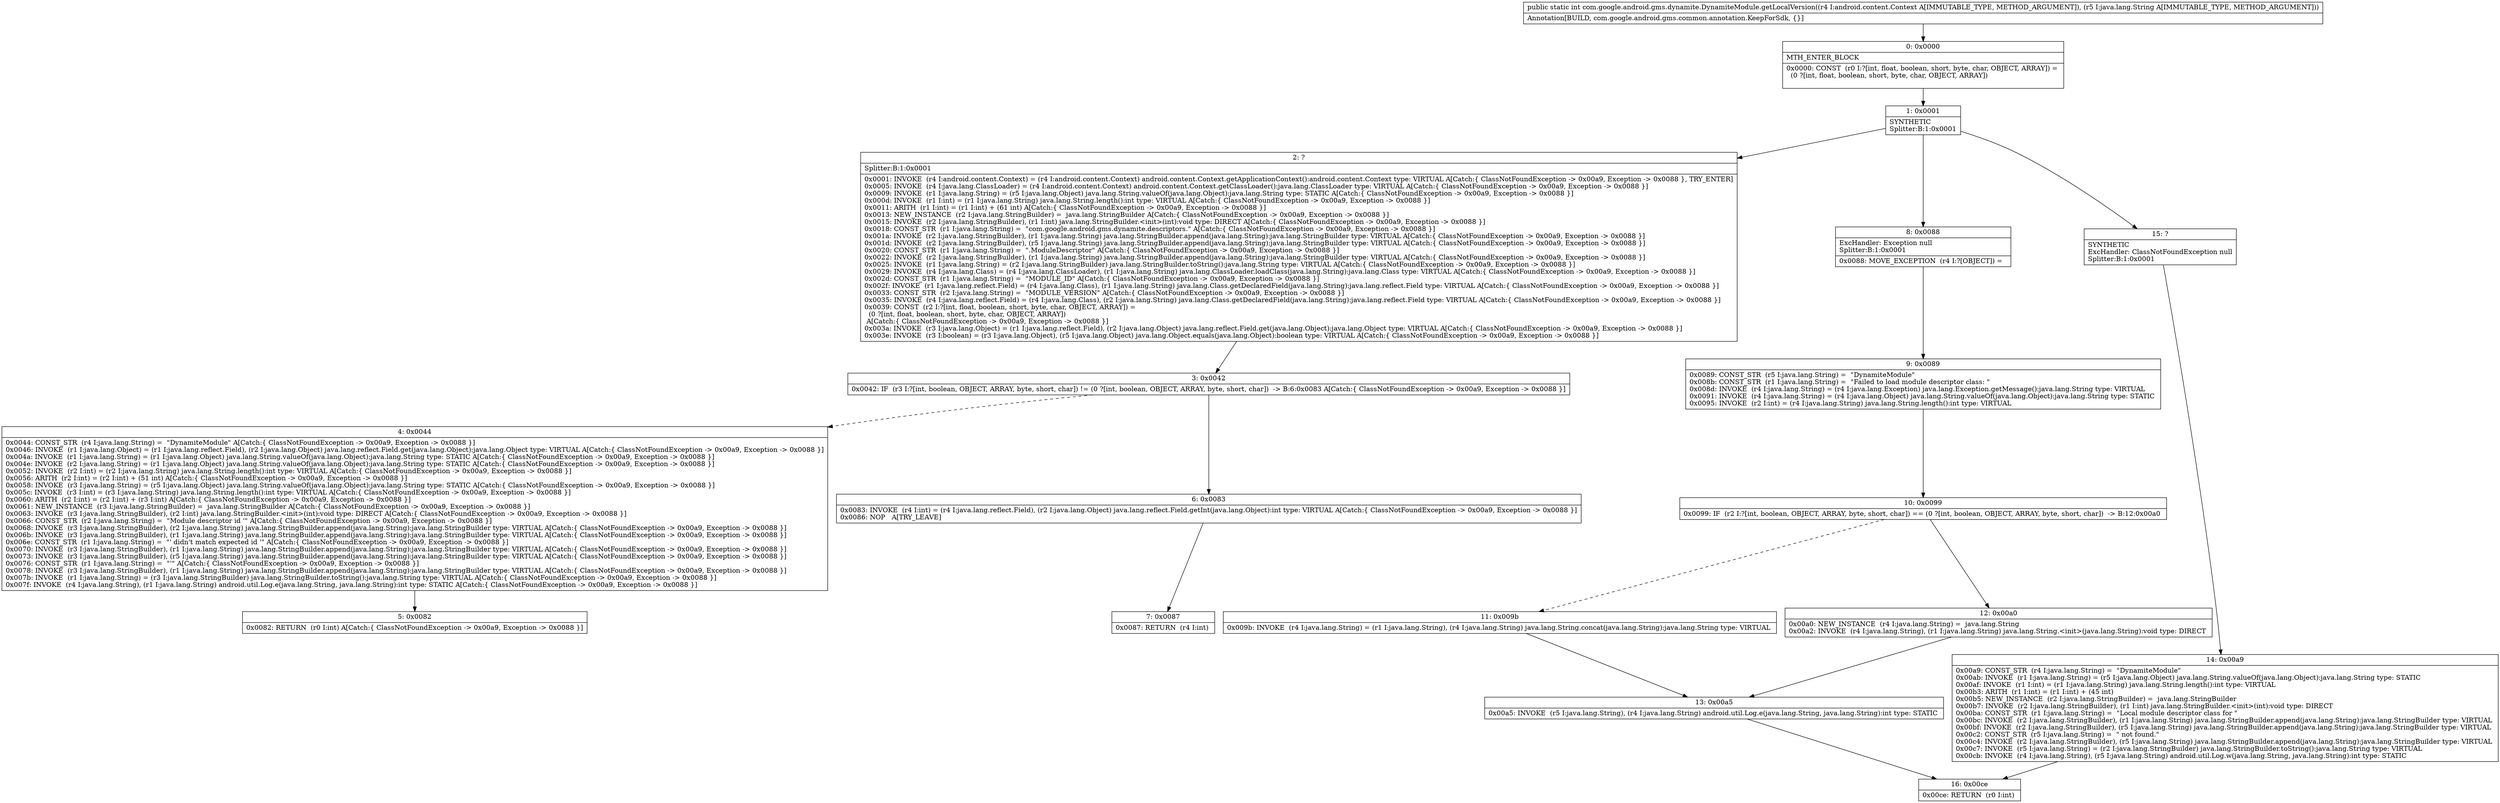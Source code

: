 digraph "CFG forcom.google.android.gms.dynamite.DynamiteModule.getLocalVersion(Landroid\/content\/Context;Ljava\/lang\/String;)I" {
Node_0 [shape=record,label="{0\:\ 0x0000|MTH_ENTER_BLOCK\l|0x0000: CONST  (r0 I:?[int, float, boolean, short, byte, char, OBJECT, ARRAY]) = \l  (0 ?[int, float, boolean, short, byte, char, OBJECT, ARRAY])\l \l}"];
Node_1 [shape=record,label="{1\:\ 0x0001|SYNTHETIC\lSplitter:B:1:0x0001\l}"];
Node_2 [shape=record,label="{2\:\ ?|Splitter:B:1:0x0001\l|0x0001: INVOKE  (r4 I:android.content.Context) = (r4 I:android.content.Context) android.content.Context.getApplicationContext():android.content.Context type: VIRTUAL A[Catch:\{ ClassNotFoundException \-\> 0x00a9, Exception \-\> 0x0088 \}, TRY_ENTER]\l0x0005: INVOKE  (r4 I:java.lang.ClassLoader) = (r4 I:android.content.Context) android.content.Context.getClassLoader():java.lang.ClassLoader type: VIRTUAL A[Catch:\{ ClassNotFoundException \-\> 0x00a9, Exception \-\> 0x0088 \}]\l0x0009: INVOKE  (r1 I:java.lang.String) = (r5 I:java.lang.Object) java.lang.String.valueOf(java.lang.Object):java.lang.String type: STATIC A[Catch:\{ ClassNotFoundException \-\> 0x00a9, Exception \-\> 0x0088 \}]\l0x000d: INVOKE  (r1 I:int) = (r1 I:java.lang.String) java.lang.String.length():int type: VIRTUAL A[Catch:\{ ClassNotFoundException \-\> 0x00a9, Exception \-\> 0x0088 \}]\l0x0011: ARITH  (r1 I:int) = (r1 I:int) + (61 int) A[Catch:\{ ClassNotFoundException \-\> 0x00a9, Exception \-\> 0x0088 \}]\l0x0013: NEW_INSTANCE  (r2 I:java.lang.StringBuilder) =  java.lang.StringBuilder A[Catch:\{ ClassNotFoundException \-\> 0x00a9, Exception \-\> 0x0088 \}]\l0x0015: INVOKE  (r2 I:java.lang.StringBuilder), (r1 I:int) java.lang.StringBuilder.\<init\>(int):void type: DIRECT A[Catch:\{ ClassNotFoundException \-\> 0x00a9, Exception \-\> 0x0088 \}]\l0x0018: CONST_STR  (r1 I:java.lang.String) =  \"com.google.android.gms.dynamite.descriptors.\" A[Catch:\{ ClassNotFoundException \-\> 0x00a9, Exception \-\> 0x0088 \}]\l0x001a: INVOKE  (r2 I:java.lang.StringBuilder), (r1 I:java.lang.String) java.lang.StringBuilder.append(java.lang.String):java.lang.StringBuilder type: VIRTUAL A[Catch:\{ ClassNotFoundException \-\> 0x00a9, Exception \-\> 0x0088 \}]\l0x001d: INVOKE  (r2 I:java.lang.StringBuilder), (r5 I:java.lang.String) java.lang.StringBuilder.append(java.lang.String):java.lang.StringBuilder type: VIRTUAL A[Catch:\{ ClassNotFoundException \-\> 0x00a9, Exception \-\> 0x0088 \}]\l0x0020: CONST_STR  (r1 I:java.lang.String) =  \".ModuleDescriptor\" A[Catch:\{ ClassNotFoundException \-\> 0x00a9, Exception \-\> 0x0088 \}]\l0x0022: INVOKE  (r2 I:java.lang.StringBuilder), (r1 I:java.lang.String) java.lang.StringBuilder.append(java.lang.String):java.lang.StringBuilder type: VIRTUAL A[Catch:\{ ClassNotFoundException \-\> 0x00a9, Exception \-\> 0x0088 \}]\l0x0025: INVOKE  (r1 I:java.lang.String) = (r2 I:java.lang.StringBuilder) java.lang.StringBuilder.toString():java.lang.String type: VIRTUAL A[Catch:\{ ClassNotFoundException \-\> 0x00a9, Exception \-\> 0x0088 \}]\l0x0029: INVOKE  (r4 I:java.lang.Class) = (r4 I:java.lang.ClassLoader), (r1 I:java.lang.String) java.lang.ClassLoader.loadClass(java.lang.String):java.lang.Class type: VIRTUAL A[Catch:\{ ClassNotFoundException \-\> 0x00a9, Exception \-\> 0x0088 \}]\l0x002d: CONST_STR  (r1 I:java.lang.String) =  \"MODULE_ID\" A[Catch:\{ ClassNotFoundException \-\> 0x00a9, Exception \-\> 0x0088 \}]\l0x002f: INVOKE  (r1 I:java.lang.reflect.Field) = (r4 I:java.lang.Class), (r1 I:java.lang.String) java.lang.Class.getDeclaredField(java.lang.String):java.lang.reflect.Field type: VIRTUAL A[Catch:\{ ClassNotFoundException \-\> 0x00a9, Exception \-\> 0x0088 \}]\l0x0033: CONST_STR  (r2 I:java.lang.String) =  \"MODULE_VERSION\" A[Catch:\{ ClassNotFoundException \-\> 0x00a9, Exception \-\> 0x0088 \}]\l0x0035: INVOKE  (r4 I:java.lang.reflect.Field) = (r4 I:java.lang.Class), (r2 I:java.lang.String) java.lang.Class.getDeclaredField(java.lang.String):java.lang.reflect.Field type: VIRTUAL A[Catch:\{ ClassNotFoundException \-\> 0x00a9, Exception \-\> 0x0088 \}]\l0x0039: CONST  (r2 I:?[int, float, boolean, short, byte, char, OBJECT, ARRAY]) = \l  (0 ?[int, float, boolean, short, byte, char, OBJECT, ARRAY])\l A[Catch:\{ ClassNotFoundException \-\> 0x00a9, Exception \-\> 0x0088 \}]\l0x003a: INVOKE  (r3 I:java.lang.Object) = (r1 I:java.lang.reflect.Field), (r2 I:java.lang.Object) java.lang.reflect.Field.get(java.lang.Object):java.lang.Object type: VIRTUAL A[Catch:\{ ClassNotFoundException \-\> 0x00a9, Exception \-\> 0x0088 \}]\l0x003e: INVOKE  (r3 I:boolean) = (r3 I:java.lang.Object), (r5 I:java.lang.Object) java.lang.Object.equals(java.lang.Object):boolean type: VIRTUAL A[Catch:\{ ClassNotFoundException \-\> 0x00a9, Exception \-\> 0x0088 \}]\l}"];
Node_3 [shape=record,label="{3\:\ 0x0042|0x0042: IF  (r3 I:?[int, boolean, OBJECT, ARRAY, byte, short, char]) != (0 ?[int, boolean, OBJECT, ARRAY, byte, short, char])  \-\> B:6:0x0083 A[Catch:\{ ClassNotFoundException \-\> 0x00a9, Exception \-\> 0x0088 \}]\l}"];
Node_4 [shape=record,label="{4\:\ 0x0044|0x0044: CONST_STR  (r4 I:java.lang.String) =  \"DynamiteModule\" A[Catch:\{ ClassNotFoundException \-\> 0x00a9, Exception \-\> 0x0088 \}]\l0x0046: INVOKE  (r1 I:java.lang.Object) = (r1 I:java.lang.reflect.Field), (r2 I:java.lang.Object) java.lang.reflect.Field.get(java.lang.Object):java.lang.Object type: VIRTUAL A[Catch:\{ ClassNotFoundException \-\> 0x00a9, Exception \-\> 0x0088 \}]\l0x004a: INVOKE  (r1 I:java.lang.String) = (r1 I:java.lang.Object) java.lang.String.valueOf(java.lang.Object):java.lang.String type: STATIC A[Catch:\{ ClassNotFoundException \-\> 0x00a9, Exception \-\> 0x0088 \}]\l0x004e: INVOKE  (r2 I:java.lang.String) = (r1 I:java.lang.Object) java.lang.String.valueOf(java.lang.Object):java.lang.String type: STATIC A[Catch:\{ ClassNotFoundException \-\> 0x00a9, Exception \-\> 0x0088 \}]\l0x0052: INVOKE  (r2 I:int) = (r2 I:java.lang.String) java.lang.String.length():int type: VIRTUAL A[Catch:\{ ClassNotFoundException \-\> 0x00a9, Exception \-\> 0x0088 \}]\l0x0056: ARITH  (r2 I:int) = (r2 I:int) + (51 int) A[Catch:\{ ClassNotFoundException \-\> 0x00a9, Exception \-\> 0x0088 \}]\l0x0058: INVOKE  (r3 I:java.lang.String) = (r5 I:java.lang.Object) java.lang.String.valueOf(java.lang.Object):java.lang.String type: STATIC A[Catch:\{ ClassNotFoundException \-\> 0x00a9, Exception \-\> 0x0088 \}]\l0x005c: INVOKE  (r3 I:int) = (r3 I:java.lang.String) java.lang.String.length():int type: VIRTUAL A[Catch:\{ ClassNotFoundException \-\> 0x00a9, Exception \-\> 0x0088 \}]\l0x0060: ARITH  (r2 I:int) = (r2 I:int) + (r3 I:int) A[Catch:\{ ClassNotFoundException \-\> 0x00a9, Exception \-\> 0x0088 \}]\l0x0061: NEW_INSTANCE  (r3 I:java.lang.StringBuilder) =  java.lang.StringBuilder A[Catch:\{ ClassNotFoundException \-\> 0x00a9, Exception \-\> 0x0088 \}]\l0x0063: INVOKE  (r3 I:java.lang.StringBuilder), (r2 I:int) java.lang.StringBuilder.\<init\>(int):void type: DIRECT A[Catch:\{ ClassNotFoundException \-\> 0x00a9, Exception \-\> 0x0088 \}]\l0x0066: CONST_STR  (r2 I:java.lang.String) =  \"Module descriptor id '\" A[Catch:\{ ClassNotFoundException \-\> 0x00a9, Exception \-\> 0x0088 \}]\l0x0068: INVOKE  (r3 I:java.lang.StringBuilder), (r2 I:java.lang.String) java.lang.StringBuilder.append(java.lang.String):java.lang.StringBuilder type: VIRTUAL A[Catch:\{ ClassNotFoundException \-\> 0x00a9, Exception \-\> 0x0088 \}]\l0x006b: INVOKE  (r3 I:java.lang.StringBuilder), (r1 I:java.lang.String) java.lang.StringBuilder.append(java.lang.String):java.lang.StringBuilder type: VIRTUAL A[Catch:\{ ClassNotFoundException \-\> 0x00a9, Exception \-\> 0x0088 \}]\l0x006e: CONST_STR  (r1 I:java.lang.String) =  \"' didn't match expected id '\" A[Catch:\{ ClassNotFoundException \-\> 0x00a9, Exception \-\> 0x0088 \}]\l0x0070: INVOKE  (r3 I:java.lang.StringBuilder), (r1 I:java.lang.String) java.lang.StringBuilder.append(java.lang.String):java.lang.StringBuilder type: VIRTUAL A[Catch:\{ ClassNotFoundException \-\> 0x00a9, Exception \-\> 0x0088 \}]\l0x0073: INVOKE  (r3 I:java.lang.StringBuilder), (r5 I:java.lang.String) java.lang.StringBuilder.append(java.lang.String):java.lang.StringBuilder type: VIRTUAL A[Catch:\{ ClassNotFoundException \-\> 0x00a9, Exception \-\> 0x0088 \}]\l0x0076: CONST_STR  (r1 I:java.lang.String) =  \"'\" A[Catch:\{ ClassNotFoundException \-\> 0x00a9, Exception \-\> 0x0088 \}]\l0x0078: INVOKE  (r3 I:java.lang.StringBuilder), (r1 I:java.lang.String) java.lang.StringBuilder.append(java.lang.String):java.lang.StringBuilder type: VIRTUAL A[Catch:\{ ClassNotFoundException \-\> 0x00a9, Exception \-\> 0x0088 \}]\l0x007b: INVOKE  (r1 I:java.lang.String) = (r3 I:java.lang.StringBuilder) java.lang.StringBuilder.toString():java.lang.String type: VIRTUAL A[Catch:\{ ClassNotFoundException \-\> 0x00a9, Exception \-\> 0x0088 \}]\l0x007f: INVOKE  (r4 I:java.lang.String), (r1 I:java.lang.String) android.util.Log.e(java.lang.String, java.lang.String):int type: STATIC A[Catch:\{ ClassNotFoundException \-\> 0x00a9, Exception \-\> 0x0088 \}]\l}"];
Node_5 [shape=record,label="{5\:\ 0x0082|0x0082: RETURN  (r0 I:int) A[Catch:\{ ClassNotFoundException \-\> 0x00a9, Exception \-\> 0x0088 \}]\l}"];
Node_6 [shape=record,label="{6\:\ 0x0083|0x0083: INVOKE  (r4 I:int) = (r4 I:java.lang.reflect.Field), (r2 I:java.lang.Object) java.lang.reflect.Field.getInt(java.lang.Object):int type: VIRTUAL A[Catch:\{ ClassNotFoundException \-\> 0x00a9, Exception \-\> 0x0088 \}]\l0x0086: NOP   A[TRY_LEAVE]\l}"];
Node_7 [shape=record,label="{7\:\ 0x0087|0x0087: RETURN  (r4 I:int) \l}"];
Node_8 [shape=record,label="{8\:\ 0x0088|ExcHandler: Exception null\lSplitter:B:1:0x0001\l|0x0088: MOVE_EXCEPTION  (r4 I:?[OBJECT]) =  \l}"];
Node_9 [shape=record,label="{9\:\ 0x0089|0x0089: CONST_STR  (r5 I:java.lang.String) =  \"DynamiteModule\" \l0x008b: CONST_STR  (r1 I:java.lang.String) =  \"Failed to load module descriptor class: \" \l0x008d: INVOKE  (r4 I:java.lang.String) = (r4 I:java.lang.Exception) java.lang.Exception.getMessage():java.lang.String type: VIRTUAL \l0x0091: INVOKE  (r4 I:java.lang.String) = (r4 I:java.lang.Object) java.lang.String.valueOf(java.lang.Object):java.lang.String type: STATIC \l0x0095: INVOKE  (r2 I:int) = (r4 I:java.lang.String) java.lang.String.length():int type: VIRTUAL \l}"];
Node_10 [shape=record,label="{10\:\ 0x0099|0x0099: IF  (r2 I:?[int, boolean, OBJECT, ARRAY, byte, short, char]) == (0 ?[int, boolean, OBJECT, ARRAY, byte, short, char])  \-\> B:12:0x00a0 \l}"];
Node_11 [shape=record,label="{11\:\ 0x009b|0x009b: INVOKE  (r4 I:java.lang.String) = (r1 I:java.lang.String), (r4 I:java.lang.String) java.lang.String.concat(java.lang.String):java.lang.String type: VIRTUAL \l}"];
Node_12 [shape=record,label="{12\:\ 0x00a0|0x00a0: NEW_INSTANCE  (r4 I:java.lang.String) =  java.lang.String \l0x00a2: INVOKE  (r4 I:java.lang.String), (r1 I:java.lang.String) java.lang.String.\<init\>(java.lang.String):void type: DIRECT \l}"];
Node_13 [shape=record,label="{13\:\ 0x00a5|0x00a5: INVOKE  (r5 I:java.lang.String), (r4 I:java.lang.String) android.util.Log.e(java.lang.String, java.lang.String):int type: STATIC \l}"];
Node_14 [shape=record,label="{14\:\ 0x00a9|0x00a9: CONST_STR  (r4 I:java.lang.String) =  \"DynamiteModule\" \l0x00ab: INVOKE  (r1 I:java.lang.String) = (r5 I:java.lang.Object) java.lang.String.valueOf(java.lang.Object):java.lang.String type: STATIC \l0x00af: INVOKE  (r1 I:int) = (r1 I:java.lang.String) java.lang.String.length():int type: VIRTUAL \l0x00b3: ARITH  (r1 I:int) = (r1 I:int) + (45 int) \l0x00b5: NEW_INSTANCE  (r2 I:java.lang.StringBuilder) =  java.lang.StringBuilder \l0x00b7: INVOKE  (r2 I:java.lang.StringBuilder), (r1 I:int) java.lang.StringBuilder.\<init\>(int):void type: DIRECT \l0x00ba: CONST_STR  (r1 I:java.lang.String) =  \"Local module descriptor class for \" \l0x00bc: INVOKE  (r2 I:java.lang.StringBuilder), (r1 I:java.lang.String) java.lang.StringBuilder.append(java.lang.String):java.lang.StringBuilder type: VIRTUAL \l0x00bf: INVOKE  (r2 I:java.lang.StringBuilder), (r5 I:java.lang.String) java.lang.StringBuilder.append(java.lang.String):java.lang.StringBuilder type: VIRTUAL \l0x00c2: CONST_STR  (r5 I:java.lang.String) =  \" not found.\" \l0x00c4: INVOKE  (r2 I:java.lang.StringBuilder), (r5 I:java.lang.String) java.lang.StringBuilder.append(java.lang.String):java.lang.StringBuilder type: VIRTUAL \l0x00c7: INVOKE  (r5 I:java.lang.String) = (r2 I:java.lang.StringBuilder) java.lang.StringBuilder.toString():java.lang.String type: VIRTUAL \l0x00cb: INVOKE  (r4 I:java.lang.String), (r5 I:java.lang.String) android.util.Log.w(java.lang.String, java.lang.String):int type: STATIC \l}"];
Node_15 [shape=record,label="{15\:\ ?|SYNTHETIC\lExcHandler: ClassNotFoundException null\lSplitter:B:1:0x0001\l}"];
Node_16 [shape=record,label="{16\:\ 0x00ce|0x00ce: RETURN  (r0 I:int) \l}"];
MethodNode[shape=record,label="{public static int com.google.android.gms.dynamite.DynamiteModule.getLocalVersion((r4 I:android.content.Context A[IMMUTABLE_TYPE, METHOD_ARGUMENT]), (r5 I:java.lang.String A[IMMUTABLE_TYPE, METHOD_ARGUMENT]))  | Annotation[BUILD, com.google.android.gms.common.annotation.KeepForSdk, \{\}]\l}"];
MethodNode -> Node_0;
Node_0 -> Node_1;
Node_1 -> Node_2;
Node_1 -> Node_15;
Node_1 -> Node_8;
Node_2 -> Node_3;
Node_3 -> Node_4[style=dashed];
Node_3 -> Node_6;
Node_4 -> Node_5;
Node_6 -> Node_7;
Node_8 -> Node_9;
Node_9 -> Node_10;
Node_10 -> Node_11[style=dashed];
Node_10 -> Node_12;
Node_11 -> Node_13;
Node_12 -> Node_13;
Node_13 -> Node_16;
Node_14 -> Node_16;
Node_15 -> Node_14;
}

